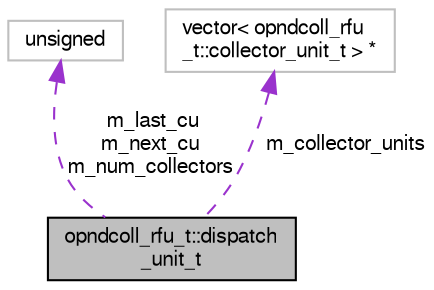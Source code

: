 digraph "opndcoll_rfu_t::dispatch_unit_t"
{
  bgcolor="transparent";
  edge [fontname="FreeSans",fontsize="10",labelfontname="FreeSans",labelfontsize="10"];
  node [fontname="FreeSans",fontsize="10",shape=record];
  Node1 [label="opndcoll_rfu_t::dispatch\l_unit_t",height=0.2,width=0.4,color="black", fillcolor="grey75", style="filled", fontcolor="black"];
  Node2 -> Node1 [dir="back",color="darkorchid3",fontsize="10",style="dashed",label=" m_last_cu\nm_next_cu\nm_num_collectors" ,fontname="FreeSans"];
  Node2 [label="unsigned",height=0.2,width=0.4,color="grey75"];
  Node3 -> Node1 [dir="back",color="darkorchid3",fontsize="10",style="dashed",label=" m_collector_units" ,fontname="FreeSans"];
  Node3 [label="vector\< opndcoll_rfu\l_t::collector_unit_t \> *",height=0.2,width=0.4,color="grey75"];
}
